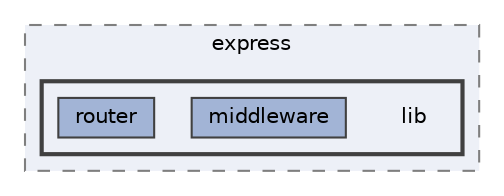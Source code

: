 digraph "lib"
{
 // INTERACTIVE_SVG=YES
 // LATEX_PDF_SIZE
  bgcolor="transparent";
  edge [fontname=Helvetica,fontsize=10,labelfontname=Helvetica,labelfontsize=10];
  node [fontname=Helvetica,fontsize=10,shape=box,height=0.2,width=0.4];
  compound=true
  subgraph clusterdir_49af7e7091e784d82e521bb65404877f {
    graph [ bgcolor="#edf0f7", pencolor="grey50", label="express", fontname=Helvetica,fontsize=10 style="filled,dashed", URL="dir_49af7e7091e784d82e521bb65404877f.html",tooltip=""]
  subgraph clusterdir_5215923152cb947e0d461f458d456b63 {
    graph [ bgcolor="#edf0f7", pencolor="grey25", label="", fontname=Helvetica,fontsize=10 style="filled,bold", URL="dir_5215923152cb947e0d461f458d456b63.html",tooltip=""]
    dir_5215923152cb947e0d461f458d456b63 [shape=plaintext, label="lib"];
  dir_05ed4a185d49d87caf488031b6a50b4e [label="middleware", fillcolor="#a2b4d6", color="grey25", style="filled", URL="dir_05ed4a185d49d87caf488031b6a50b4e.html",tooltip=""];
  dir_fb46e42c9c0f4028fb97a463e3645339 [label="router", fillcolor="#a2b4d6", color="grey25", style="filled", URL="dir_fb46e42c9c0f4028fb97a463e3645339.html",tooltip=""];
  }
  }
}
